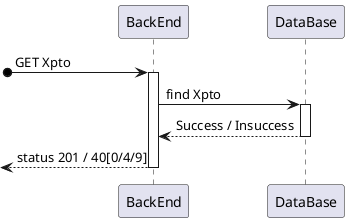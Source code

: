 @startuml nivel3

[o-> BackEnd ++: GET Xpto
BackEnd -> DataBase ++: find Xpto
DataBase --> BackEnd --: Success / Insuccess
[<-- BackEnd --: status 201 / 40[0/4/9]

@enduml
